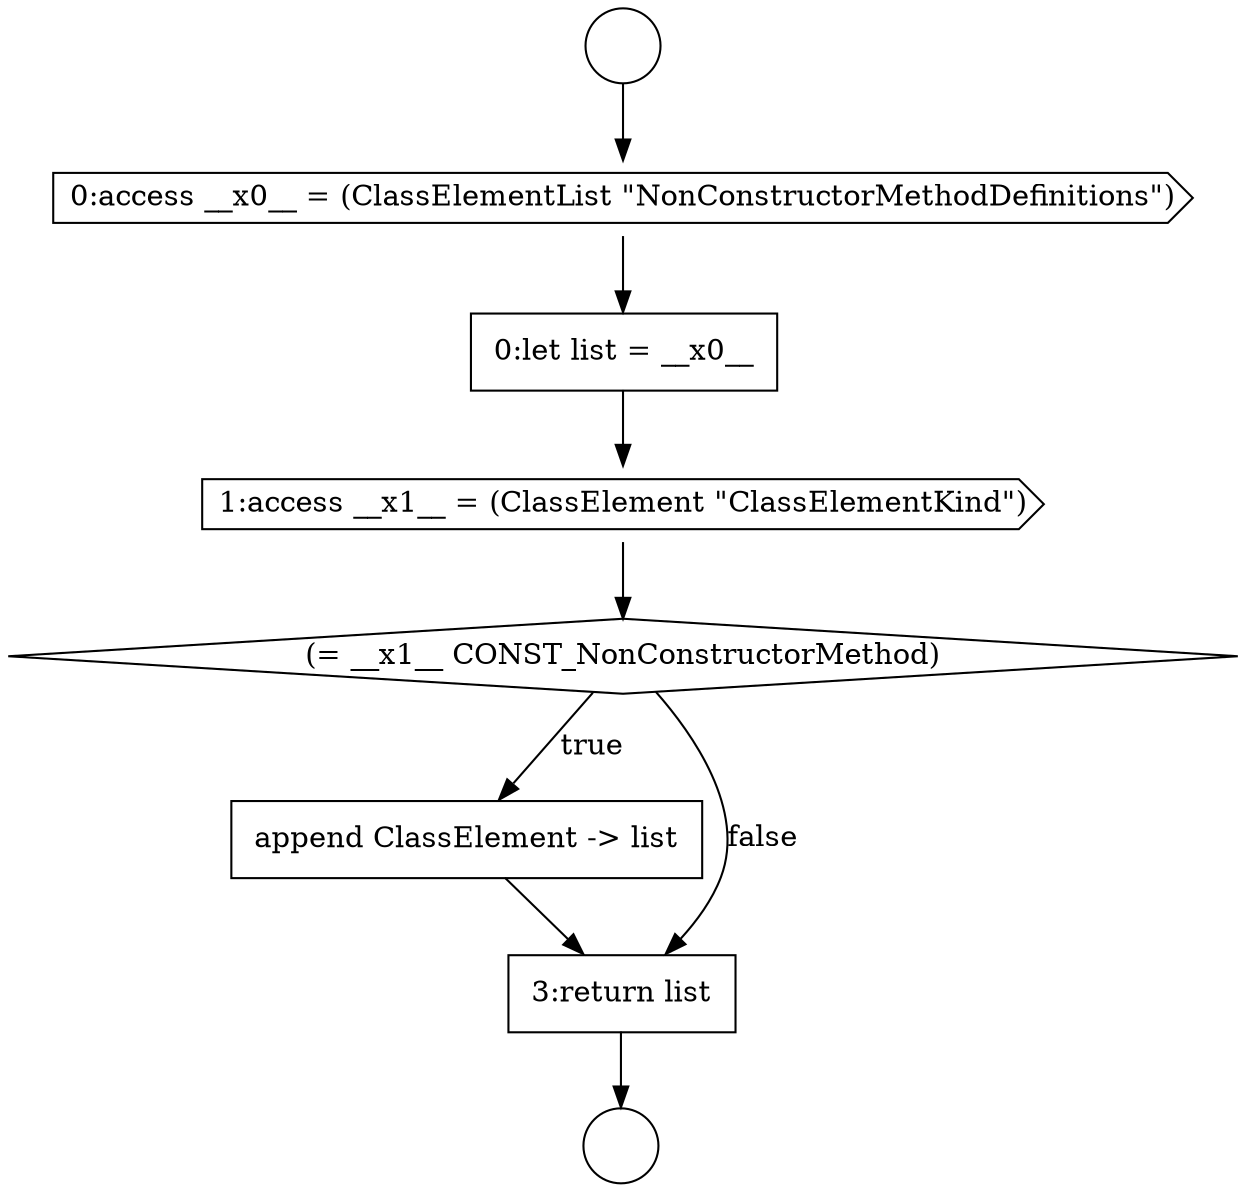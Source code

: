 digraph {
  node9892 [shape=circle label=" " color="black" fillcolor="white" style=filled]
  node9893 [shape=cds, label=<<font color="black">0:access __x0__ = (ClassElementList &quot;NonConstructorMethodDefinitions&quot;)</font>> color="black" fillcolor="white" style=filled]
  node9894 [shape=none, margin=0, label=<<font color="black">
    <table border="0" cellborder="1" cellspacing="0" cellpadding="10">
      <tr><td align="left">0:let list = __x0__</td></tr>
    </table>
  </font>> color="black" fillcolor="white" style=filled]
  node9891 [shape=circle label=" " color="black" fillcolor="white" style=filled]
  node9897 [shape=none, margin=0, label=<<font color="black">
    <table border="0" cellborder="1" cellspacing="0" cellpadding="10">
      <tr><td align="left">append ClassElement -&gt; list</td></tr>
    </table>
  </font>> color="black" fillcolor="white" style=filled]
  node9896 [shape=diamond, label=<<font color="black">(= __x1__ CONST_NonConstructorMethod)</font>> color="black" fillcolor="white" style=filled]
  node9895 [shape=cds, label=<<font color="black">1:access __x1__ = (ClassElement &quot;ClassElementKind&quot;)</font>> color="black" fillcolor="white" style=filled]
  node9898 [shape=none, margin=0, label=<<font color="black">
    <table border="0" cellborder="1" cellspacing="0" cellpadding="10">
      <tr><td align="left">3:return list</td></tr>
    </table>
  </font>> color="black" fillcolor="white" style=filled]
  node9891 -> node9893 [ color="black"]
  node9898 -> node9892 [ color="black"]
  node9894 -> node9895 [ color="black"]
  node9897 -> node9898 [ color="black"]
  node9893 -> node9894 [ color="black"]
  node9896 -> node9897 [label=<<font color="black">true</font>> color="black"]
  node9896 -> node9898 [label=<<font color="black">false</font>> color="black"]
  node9895 -> node9896 [ color="black"]
}
